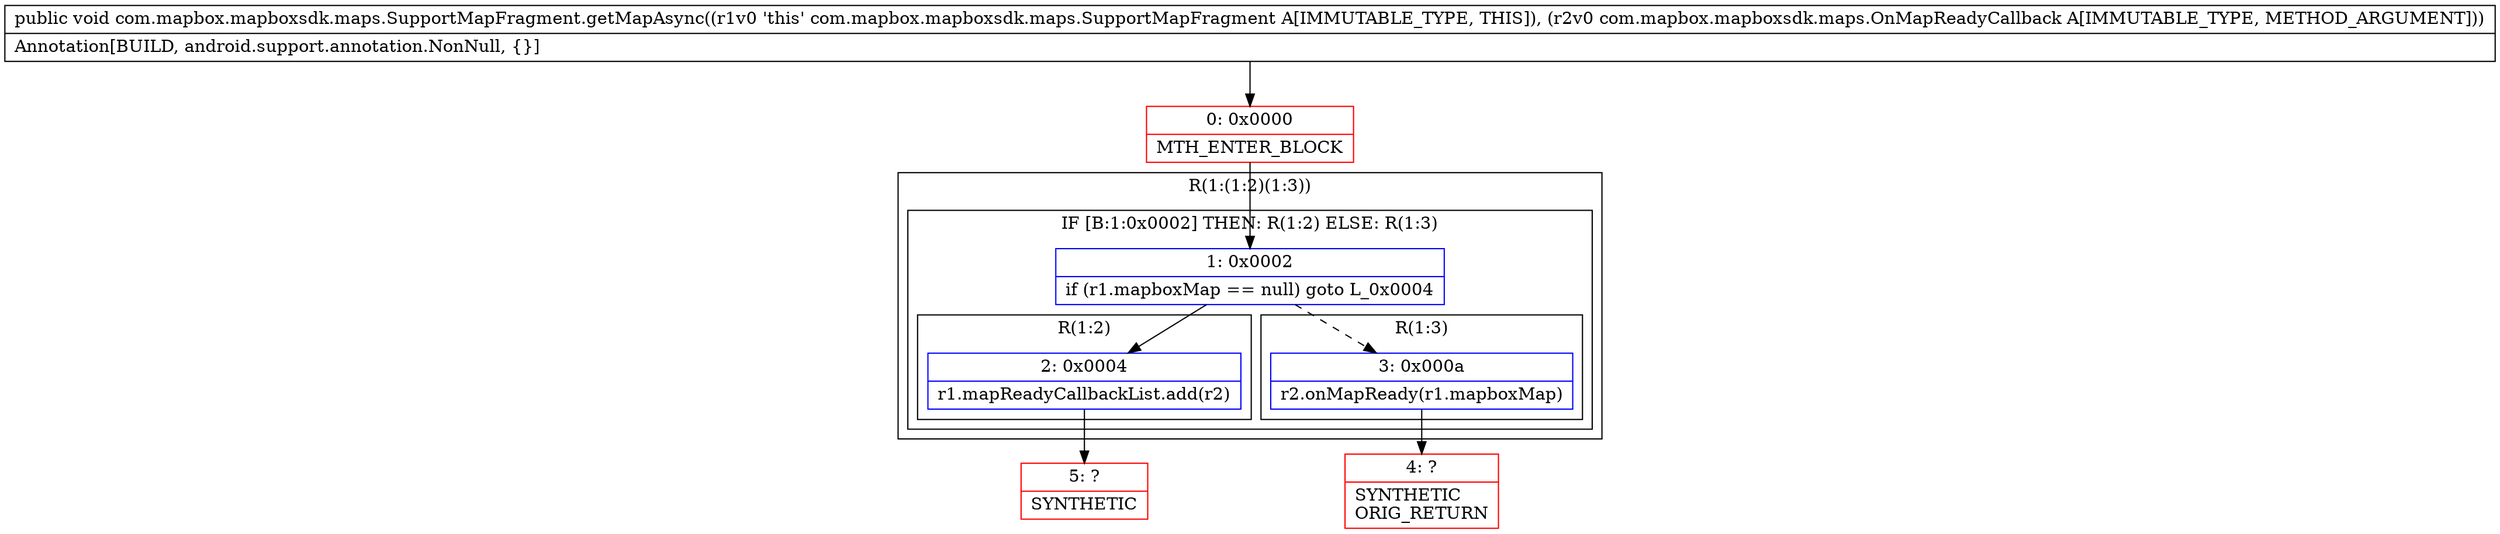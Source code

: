 digraph "CFG forcom.mapbox.mapboxsdk.maps.SupportMapFragment.getMapAsync(Lcom\/mapbox\/mapboxsdk\/maps\/OnMapReadyCallback;)V" {
subgraph cluster_Region_1700003908 {
label = "R(1:(1:2)(1:3))";
node [shape=record,color=blue];
subgraph cluster_IfRegion_1094047336 {
label = "IF [B:1:0x0002] THEN: R(1:2) ELSE: R(1:3)";
node [shape=record,color=blue];
Node_1 [shape=record,label="{1\:\ 0x0002|if (r1.mapboxMap == null) goto L_0x0004\l}"];
subgraph cluster_Region_341572182 {
label = "R(1:2)";
node [shape=record,color=blue];
Node_2 [shape=record,label="{2\:\ 0x0004|r1.mapReadyCallbackList.add(r2)\l}"];
}
subgraph cluster_Region_1102698848 {
label = "R(1:3)";
node [shape=record,color=blue];
Node_3 [shape=record,label="{3\:\ 0x000a|r2.onMapReady(r1.mapboxMap)\l}"];
}
}
}
Node_0 [shape=record,color=red,label="{0\:\ 0x0000|MTH_ENTER_BLOCK\l}"];
Node_4 [shape=record,color=red,label="{4\:\ ?|SYNTHETIC\lORIG_RETURN\l}"];
Node_5 [shape=record,color=red,label="{5\:\ ?|SYNTHETIC\l}"];
MethodNode[shape=record,label="{public void com.mapbox.mapboxsdk.maps.SupportMapFragment.getMapAsync((r1v0 'this' com.mapbox.mapboxsdk.maps.SupportMapFragment A[IMMUTABLE_TYPE, THIS]), (r2v0 com.mapbox.mapboxsdk.maps.OnMapReadyCallback A[IMMUTABLE_TYPE, METHOD_ARGUMENT]))  | Annotation[BUILD, android.support.annotation.NonNull, \{\}]\l}"];
MethodNode -> Node_0;
Node_1 -> Node_2;
Node_1 -> Node_3[style=dashed];
Node_2 -> Node_5;
Node_3 -> Node_4;
Node_0 -> Node_1;
}

